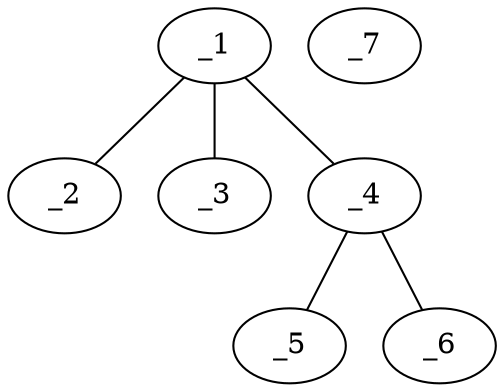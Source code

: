 graph molid646177 {
	_1	 [charge=0,
		chem=1,
		symbol="C  ",
		x="2.866",
		y="-0.25"];
	_2	 [charge=0,
		chem=4,
		symbol="N  ",
		x=2,
		y="0.25"];
	_1 -- _2	 [valence=1];
	_3	 [charge=0,
		chem=1,
		symbol="C  ",
		x="2.866",
		y="-1.25"];
	_1 -- _3	 [valence=1];
	_4	 [charge=1,
		chem=4,
		symbol="N  ",
		x="3.7321",
		y="0.25"];
	_1 -- _4	 [valence=2];
	_5	 [charge=0,
		chem=1,
		symbol="C  ",
		x="4.5981",
		y="-0.25"];
	_4 -- _5	 [valence=1];
	_6	 [charge="-1",
		chem=2,
		symbol="O  ",
		x="3.7321",
		y="1.25"];
	_4 -- _6	 [valence=1];
	_7	 [charge=0,
		chem=7,
		symbol="Cl ",
		x="6.5981",
		y=0];
}
